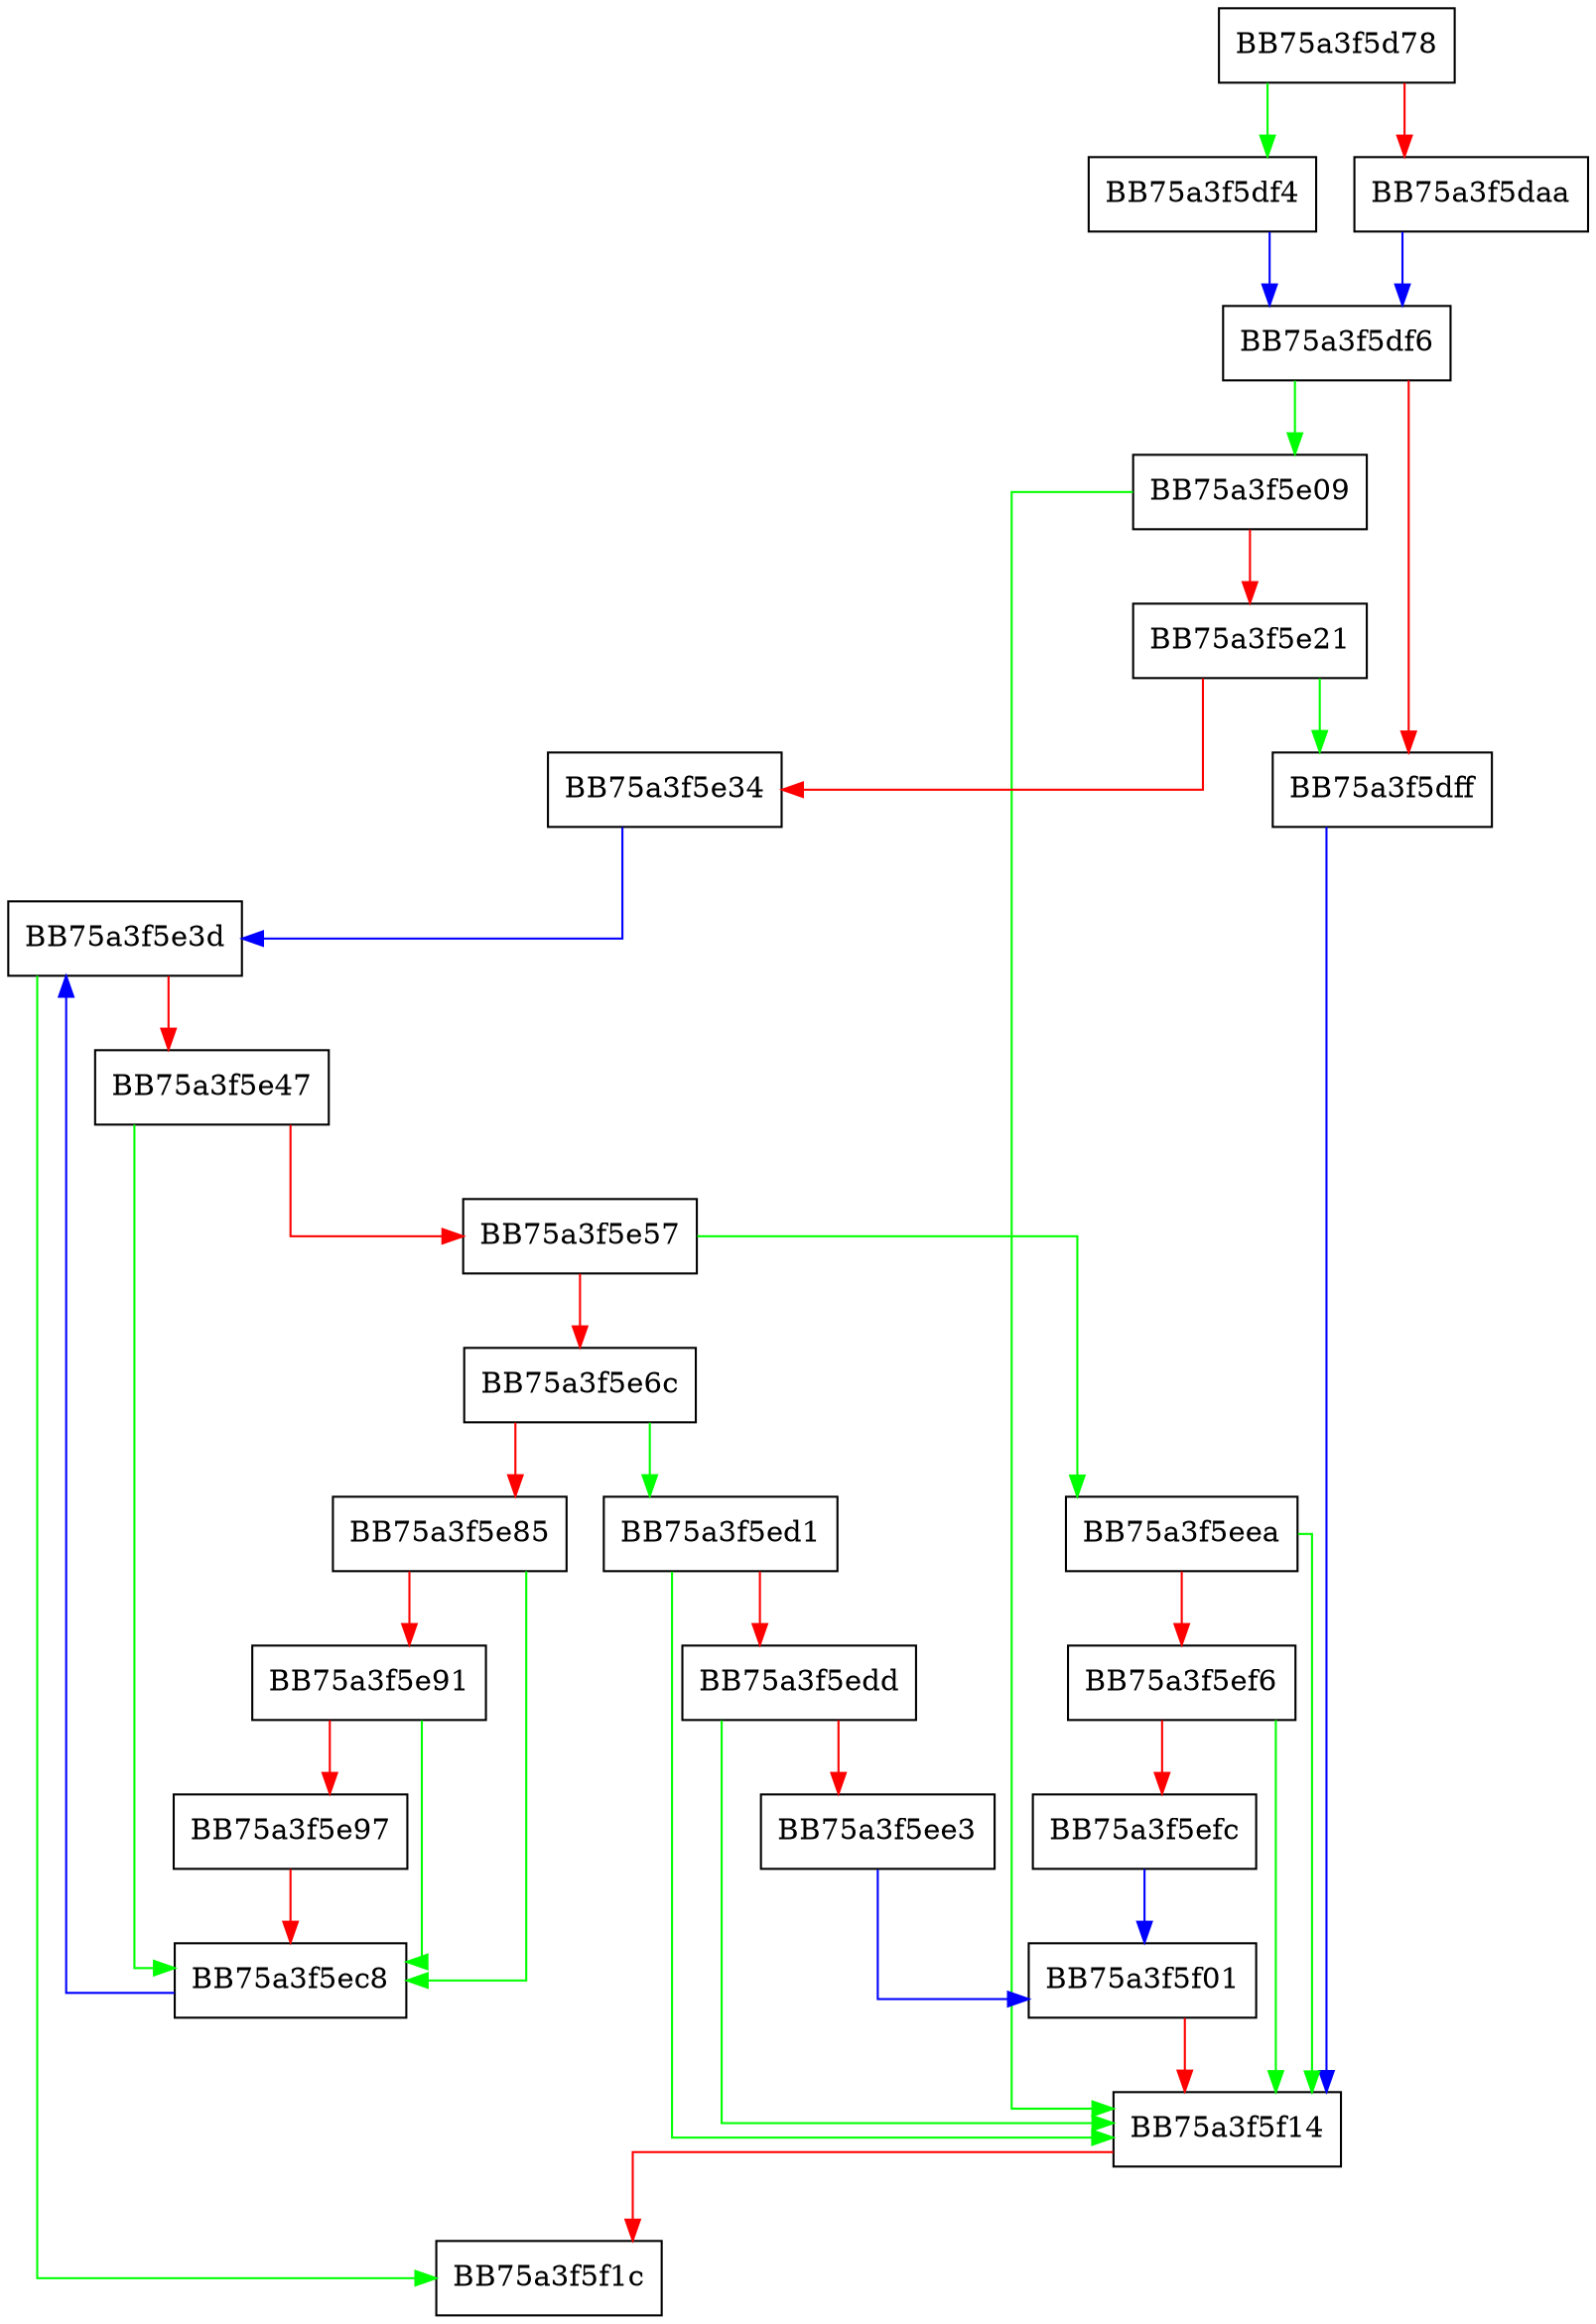 digraph InitializeInternal {
  node [shape="box"];
  graph [splines=ortho];
  BB75a3f5d78 -> BB75a3f5df4 [color="green"];
  BB75a3f5d78 -> BB75a3f5daa [color="red"];
  BB75a3f5daa -> BB75a3f5df6 [color="blue"];
  BB75a3f5df4 -> BB75a3f5df6 [color="blue"];
  BB75a3f5df6 -> BB75a3f5e09 [color="green"];
  BB75a3f5df6 -> BB75a3f5dff [color="red"];
  BB75a3f5dff -> BB75a3f5f14 [color="blue"];
  BB75a3f5e09 -> BB75a3f5f14 [color="green"];
  BB75a3f5e09 -> BB75a3f5e21 [color="red"];
  BB75a3f5e21 -> BB75a3f5dff [color="green"];
  BB75a3f5e21 -> BB75a3f5e34 [color="red"];
  BB75a3f5e34 -> BB75a3f5e3d [color="blue"];
  BB75a3f5e3d -> BB75a3f5f1c [color="green"];
  BB75a3f5e3d -> BB75a3f5e47 [color="red"];
  BB75a3f5e47 -> BB75a3f5ec8 [color="green"];
  BB75a3f5e47 -> BB75a3f5e57 [color="red"];
  BB75a3f5e57 -> BB75a3f5eea [color="green"];
  BB75a3f5e57 -> BB75a3f5e6c [color="red"];
  BB75a3f5e6c -> BB75a3f5ed1 [color="green"];
  BB75a3f5e6c -> BB75a3f5e85 [color="red"];
  BB75a3f5e85 -> BB75a3f5ec8 [color="green"];
  BB75a3f5e85 -> BB75a3f5e91 [color="red"];
  BB75a3f5e91 -> BB75a3f5ec8 [color="green"];
  BB75a3f5e91 -> BB75a3f5e97 [color="red"];
  BB75a3f5e97 -> BB75a3f5ec8 [color="red"];
  BB75a3f5ec8 -> BB75a3f5e3d [color="blue"];
  BB75a3f5ed1 -> BB75a3f5f14 [color="green"];
  BB75a3f5ed1 -> BB75a3f5edd [color="red"];
  BB75a3f5edd -> BB75a3f5f14 [color="green"];
  BB75a3f5edd -> BB75a3f5ee3 [color="red"];
  BB75a3f5ee3 -> BB75a3f5f01 [color="blue"];
  BB75a3f5eea -> BB75a3f5f14 [color="green"];
  BB75a3f5eea -> BB75a3f5ef6 [color="red"];
  BB75a3f5ef6 -> BB75a3f5f14 [color="green"];
  BB75a3f5ef6 -> BB75a3f5efc [color="red"];
  BB75a3f5efc -> BB75a3f5f01 [color="blue"];
  BB75a3f5f01 -> BB75a3f5f14 [color="red"];
  BB75a3f5f14 -> BB75a3f5f1c [color="red"];
}